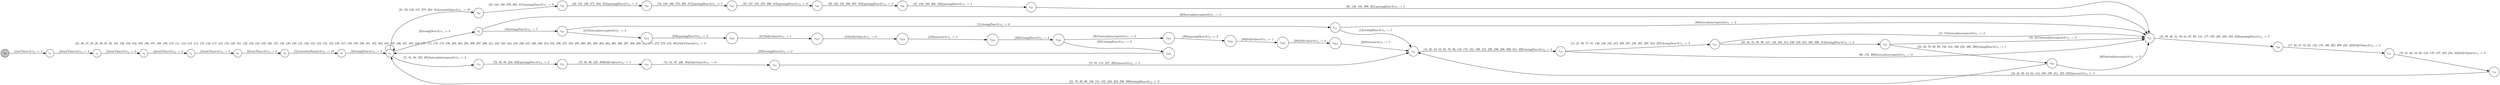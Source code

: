 digraph EFSM{
  graph [rankdir="LR", fontname="Latin Modern Math"];
  node [color="black", fillcolor="white", shape="circle", style="filled", fontname="Latin Modern Math"];
  edge [fontname="Latin Modern Math"];

  s0[fillcolor="gray", label=<s<sub>0</sub>>];
  s1[label=<s<sub>1</sub>>];
  s2[label=<s<sub>2</sub>>];
  s3[label=<s<sub>3</sub>>];
  s4[label=<s<sub>4</sub>>];
  s5[label=<s<sub>5</sub>>];
  s6[label=<s<sub>6</sub>>];
  s7[label=<s<sub>7</sub>>];
  s8[label=<s<sub>8</sub>>];
  s9[label=<s<sub>9</sub>>];
  s10[label=<s<sub>10</sub>>];
  s11[label=<s<sub>11</sub>>];
  s12[label=<s<sub>12</sub>>];
  s13[label=<s<sub>13</sub>>];
  s14[label=<s<sub>14</sub>>];
  s15[label=<s<sub>15</sub>>];
  s16[label=<s<sub>16</sub>>];
  s17[label=<s<sub>17</sub>>];
  s18[label=<s<sub>18</sub>>];
  s22[label=<s<sub>22</sub>>];
  s23[label=<s<sub>23</sub>>];
  s31[label=<s<sub>31</sub>>];
  s32[label=<s<sub>32</sub>>];
  s33[label=<s<sub>33</sub>>];
  s34[label=<s<sub>34</sub>>];
  s35[label=<s<sub>35</sub>>];
  s36[label=<s<sub>36</sub>>];
  s37[label=<s<sub>37</sub>>];
  s71[label=<s<sub>71</sub>>];
  s72[label=<s<sub>72</sub>>];
  s73[label=<s<sub>73</sub>>];
  s74[label=<s<sub>74</sub>>];
  s215[label=<s<sub>215</sub>>];
  s216[label=<s<sub>216</sub>>];
  s217[label=<s<sub>217</sub>>];
  s218[label=<s<sub>218</sub>>];
  s219[label=<s<sub>219</sub>>];
  s220[label=<s<sub>220</sub>>];
  s221[label=<s<sub>221</sub>>];
  s281[label=<s<sub>281</sub>>];
  s282[label=<s<sub>282</sub>>];
  s283[label=<s<sub>283</sub>>];
  s284[label=<s<sub>284</sub>>];

  s0->s1[label=<<i> [1]setTimer:0/o<sub>1</sub> := 5</i>>];
  s1->s2[label=<<i> [2]waitTimer:0/o<sub>1</sub> := 4</i>>];
  s2->s3[label=<<i> [3]waitTimer:0/o<sub>1</sub> := 3</i>>];
  s3->s4[label=<<i> [4]waitTimer:0/o<sub>1</sub> := 2</i>>];
  s4->s5[label=<<i> [5]waitTimer:0/o<sub>1</sub> := 1</i>>];
  s5->s6[label=<<i> [6]waitTimer:0/o<sub>1</sub> := 0</i>>];
  s6->s7[label=<<i> [7]systemInitReady:0/o<sub>1</sub> := 10</i>>];
  s7->s8[label=<<i> [8]closingDoor:0/o<sub>1</sub> := 9</i>>];
  s8->s9[label=<<i> [9]closingDoor:0/o<sub>1</sub> := 8</i>>];
  s9->s10[label=<<i> [10]closingDoor:0/o<sub>1</sub> := 7</i>>];
  s10->s11[label=<<i> [11]closingDoor:0/o<sub>1</sub> := 6</i>>];
  s11->s12[label=<<i> [12]closingDoor:0/o<sub>1</sub> := 5</i>>];
  s14->s15[label=<<i> [15, 57]buttonInterrupted:0/o<sub>1</sub> := 3</i>>];
  s22->s15[label=<<i> [45, 231]buttonInterrupted:0/o<sub>1</sub> := 3</i>>];
  s11->s15[label=<<i> [50]buttonInterrupted:0/o<sub>1</sub> := 3</i>>];
  s23->s15[label=<<i> [60]buttonInterrupted:0/o<sub>1</sub> := 3</i>>];
  s18->s12[label=<<i> [19, 42, 49, 54, 64, 144, 180, 198, 211, 235, 325]timeout:0/o<sub>1</sub> := 5</i>>];
  s9->s15[label=<<i> [68]buttonInterrupted:0/o<sub>1</sub> := 3</i>>];
  s23->s8[label=<<i> [24, 70, 80, 90, 100, 151, 185, 240, 253, 290, 300]closingDoor:0/o<sub>1</sub> := 0</i>>];
  s15->s16[label=<<i> [16, 39, 46, 51, 58, 61, 67, 69, 141, 177, 195, 201, 232, 310, 322]openingDoor:0/o<sub>1</sub> := 2</i>>];
  s17->s18[label=<<i> [18, 41, 48, 53, 63, 143, 179, 197, 210, 234, 324]fullyOpen:0/o<sub>1</sub> := 0</i>>];
  s22->s23[label=<<i> [23, 59, 79, 89, 99, 150, 184, 239, 252, 289, 299]closingDoor:0/o<sub>1</sub> := 1</i>>];
  s8->s31[label=<<i> [31, 93, 133, 187, 275, 302, 314]requestOpen:0/o<sub>1</sub> := 10</i>>];
  s31->s32[label=<<i> [32, 134, 188, 276, 303, 315]openingDoor:0/o<sub>1</sub> := 9</i>>];
  s32->s33[label=<<i> [33, 135, 189, 277, 304, 316]openingDoor:0/o<sub>1</sub> := 8</i>>];
  s33->s34[label=<<i> [34, 136, 190, 278, 305, 317]openingDoor:0/o<sub>1</sub> := 7</i>>];
  s34->s35[label=<<i> [35, 137, 191, 279, 306, 318]openingDoor:0/o<sub>1</sub> := 6</i>>];
  s35->s36[label=<<i> [36, 138, 192, 280, 307, 319]openingDoor:0/o<sub>1</sub> := 5</i>>];
  s36->s37[label=<<i> [37, 139, 193, 308, 320]openingDoor:0/o<sub>1</sub> := 4</i>>];
  s37->s15[label=<<i> [38, 140, 194, 309, 321]openingDoor:0/o<sub>1</sub> := 3</i>>];
  s13->s15[label=<<i> [66, 176, 200]buttonInterrupted:0/o<sub>1</sub> := 3</i>>];
  s16->s17[label=<<i> [17, 40, 47, 52, 62, 142, 178, 196, 202, 209, 233, 323]fullyOpen:0/o<sub>1</sub> := 1</i>>];
  s12->s13[label=<<i> [13, 20, 43, 55, 65, 76, 86, 145, 175, 181, 199, 212, 228, 236, 286, 296, 311, 326]closingDoor:0/o<sub>1</sub> := 4</i>>];
  s13->s14[label=<<i> [14, 21, 56, 77, 87, 146, 148, 182, 213, 229, 237, 250, 287, 297, 312, 327]closingDoor:0/o<sub>1</sub> := 3</i>>];
  s14->s22[label=<<i> [22, 44, 78, 88, 98, 147, 149, 183, 214, 230, 238, 251, 288, 298, 313]closingDoor:0/o<sub>1</sub> := 2</i>>];
  s10->s215[label=<<i> [215]buttonInterrupted:0/o<sub>1</sub> := 3</i>>];
  s215->s216[label=<<i> [216]openingDoor:0/o<sub>1</sub> := 2</i>>];
  s216->s217[label=<<i> [217]fullyOpen:0/o<sub>1</sub> := 1</i>>];
  s217->s218[label=<<i> [218]fullyOpen:0/o<sub>1</sub> := 0</i>>];
  s218->s219[label=<<i> [219]timeout:0/o<sub>1</sub> := 5</i>>];
  s219->s220[label=<<i> [220]closingDoor:0/o<sub>1</sub> := 4</i>>];
  s220->s221[label=<<i> [221]closingDoor:0/o<sub>1</sub> := 3</i>>];
  s221->s8[label=<<i> [222]closingDoor:0/o<sub>1</sub> := 2</i>>];
  s8->s71[label=<<i> [71, 81, 94, 223, 291]buttonInterrupted:0/o<sub>1</sub> := 3</i>>];
  s71->s72[label=<<i> [72, 82, 95, 224, 292]openingDoor:0/o<sub>1</sub> := 2</i>>];
  s72->s73[label=<<i> [73, 83, 96, 225, 293]fullyOpen:0/o<sub>1</sub> := 1</i>>];
  s73->s74[label=<<i> [74, 84, 97, 226, 294]fullyOpen:0/o<sub>1</sub> := 0</i>>];
  s74->s12[label=<<i> [75, 85, 174, 227, 295]timeout:0/o<sub>1</sub> := 5</i>>];
  s8->s8[label=<<i> [25, 26, 27, 28, 29, 30, 91, 92, 101, 102, 103, 104, 105, 106, 107, 108, 109, 110, 111, 112, 113, 114, 115, 116, 117, 118, 119, 120, 121, 122, 123, 124, 125, 126, 127, 128, 129, 130, 131, 132, 152, 153, 154, 155, 156, 157, 158, 159, 160, 161, 162, 163, 164, 165, 166, 167, 168, 169, 170, 171, 172, 173, 186, 203, 204, 205, 206, 207, 208, 241, 242, 243, 244, 245, 246, 247, 248, 249, 254, 255, 256, 257, 258, 259, 260, 261, 262, 263, 264, 265, 266, 267, 268, 269, 270, 271, 272, 273, 274, 301]fullyClosed:0/o<sub>1</sub> := 0</i>>];
  s220->s281[label=<<i> [281]buttonInterrupted:0/o<sub>1</sub> := 3</i>>];
  s281->s282[label=<<i> [282]openingDoor:0/o<sub>1</sub> := 2</i>>];
  s282->s283[label=<<i> [283]fullyOpen:0/o<sub>1</sub> := 1</i>>];
  s283->s284[label=<<i> [284]fullyOpen:0/o<sub>1</sub> := 0</i>>];
  s284->s12[label=<<i> [285]timeout:0/o<sub>1</sub> := 5</i>>];
}
